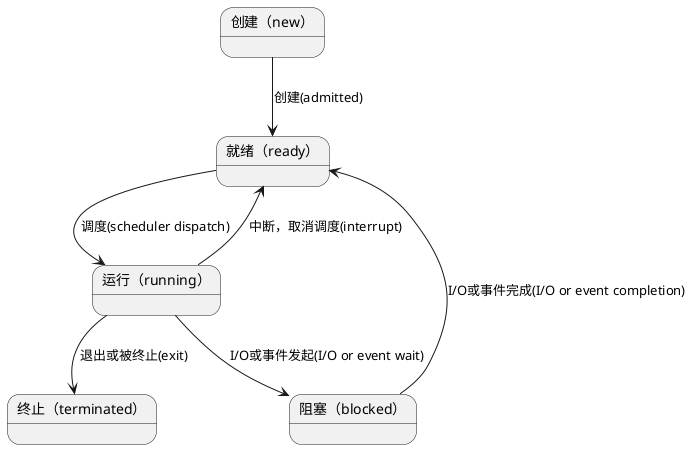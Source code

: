 @startuml
state new as "创建（new）"
state running as "运行（running）"
state ready as "就绪（ready）"
state waiting as "阻塞（blocked）"
state terminated as "终止（terminated）"

new --> ready: 创建(admitted)
ready --> running: 调度(scheduler dispatch)
running --> ready: 中断，取消调度(interrupt)
running --> waiting: I/O或事件发起(I/O or event wait)
waiting --> ready: I/O或事件完成(I/O or event completion)
running --> terminated: 退出或被终止(exit)
@enduml